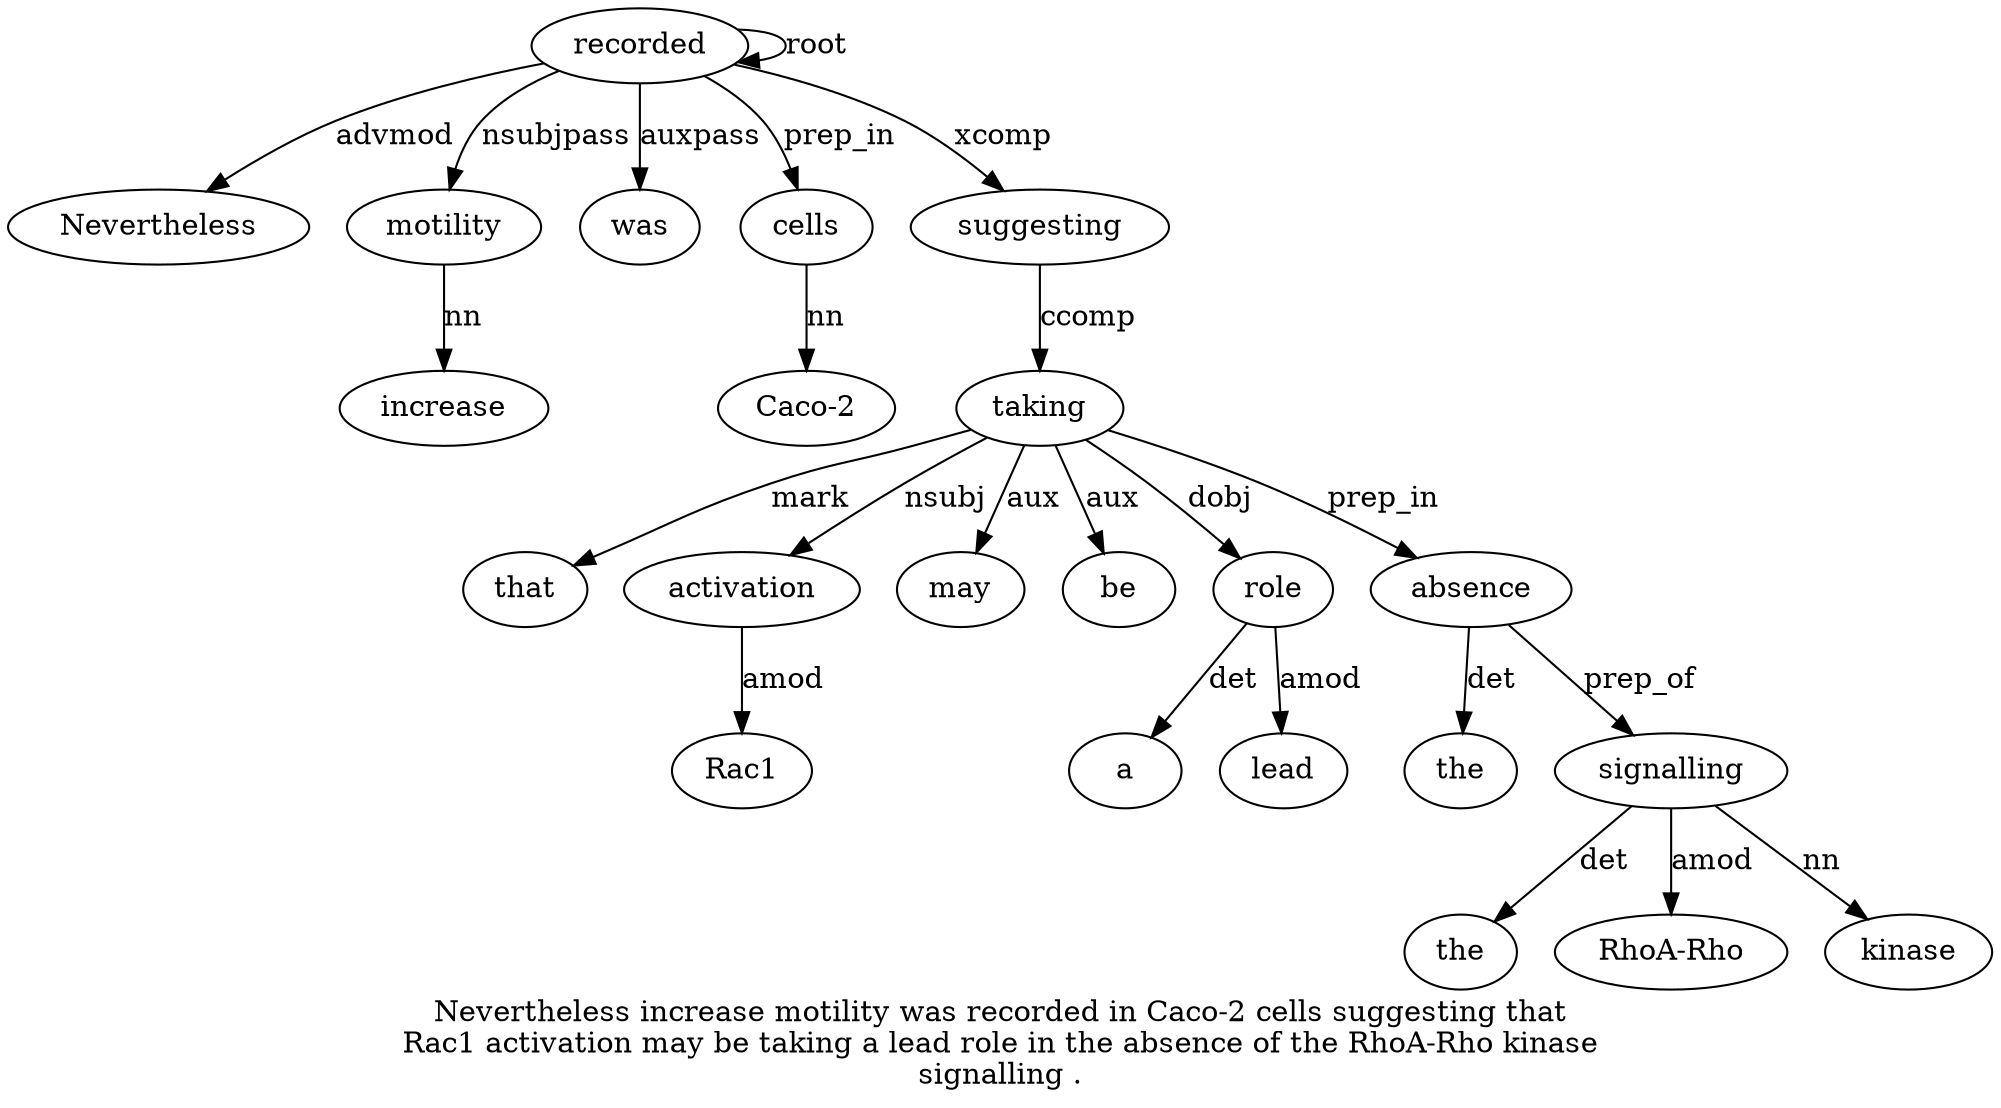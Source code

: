 digraph "Nevertheless increase motility was recorded in Caco-2 cells suggesting that Rac1 activation may be taking a lead role in the absence of the RhoA-Rho kinase signalling ." {
label="Nevertheless increase motility was recorded in Caco-2 cells suggesting that
Rac1 activation may be taking a lead role in the absence of the RhoA-Rho kinase
signalling .";
recorded5 [style=filled, fillcolor=white, label=recorded];
Nevertheless1 [style=filled, fillcolor=white, label=Nevertheless];
recorded5 -> Nevertheless1  [label=advmod];
motility3 [style=filled, fillcolor=white, label=motility];
increase2 [style=filled, fillcolor=white, label=increase];
motility3 -> increase2  [label=nn];
recorded5 -> motility3  [label=nsubjpass];
was4 [style=filled, fillcolor=white, label=was];
recorded5 -> was4  [label=auxpass];
recorded5 -> recorded5  [label=root];
cells8 [style=filled, fillcolor=white, label=cells];
"Caco-27" [style=filled, fillcolor=white, label="Caco-2"];
cells8 -> "Caco-27"  [label=nn];
recorded5 -> cells8  [label=prep_in];
suggesting9 [style=filled, fillcolor=white, label=suggesting];
recorded5 -> suggesting9  [label=xcomp];
taking15 [style=filled, fillcolor=white, label=taking];
that10 [style=filled, fillcolor=white, label=that];
taking15 -> that10  [label=mark];
activation12 [style=filled, fillcolor=white, label=activation];
Rac1 [style=filled, fillcolor=white, label=Rac1];
activation12 -> Rac1  [label=amod];
taking15 -> activation12  [label=nsubj];
may13 [style=filled, fillcolor=white, label=may];
taking15 -> may13  [label=aux];
be14 [style=filled, fillcolor=white, label=be];
taking15 -> be14  [label=aux];
suggesting9 -> taking15  [label=ccomp];
role18 [style=filled, fillcolor=white, label=role];
a16 [style=filled, fillcolor=white, label=a];
role18 -> a16  [label=det];
lead17 [style=filled, fillcolor=white, label=lead];
role18 -> lead17  [label=amod];
taking15 -> role18  [label=dobj];
absence21 [style=filled, fillcolor=white, label=absence];
the20 [style=filled, fillcolor=white, label=the];
absence21 -> the20  [label=det];
taking15 -> absence21  [label=prep_in];
signalling26 [style=filled, fillcolor=white, label=signalling];
the23 [style=filled, fillcolor=white, label=the];
signalling26 -> the23  [label=det];
"RhoA-Rho24" [style=filled, fillcolor=white, label="RhoA-Rho"];
signalling26 -> "RhoA-Rho24"  [label=amod];
kinase25 [style=filled, fillcolor=white, label=kinase];
signalling26 -> kinase25  [label=nn];
absence21 -> signalling26  [label=prep_of];
}
